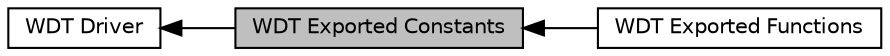 digraph "WDT Exported Constants"
{
  edge [fontname="Helvetica",fontsize="10",labelfontname="Helvetica",labelfontsize="10"];
  node [fontname="Helvetica",fontsize="10",shape=box];
  rankdir=LR;
  Node2 [label="WDT Driver",height=0.2,width=0.4,color="black", fillcolor="white", style="filled",URL="$df/d7f/group___n_a_n_o100___w_d_t___driver.html",tooltip=" "];
  Node1 [label="WDT Exported Constants",height=0.2,width=0.4,color="black", fillcolor="grey75", style="filled", fontcolor="black",tooltip=" "];
  Node3 [label="WDT Exported Functions",height=0.2,width=0.4,color="black", fillcolor="white", style="filled",URL="$de/d11/group___n_a_n_o100___w_d_t___e_x_p_o_r_t_e_d___f_u_n_c_t_i_o_n_s.html",tooltip=" "];
  Node2->Node1 [shape=plaintext, dir="back", style="solid"];
  Node1->Node3 [shape=plaintext, dir="back", style="solid"];
}
